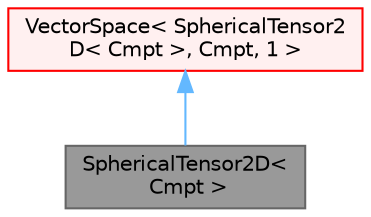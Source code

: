digraph "SphericalTensor2D&lt; Cmpt &gt;"
{
 // LATEX_PDF_SIZE
  bgcolor="transparent";
  edge [fontname=Helvetica,fontsize=10,labelfontname=Helvetica,labelfontsize=10];
  node [fontname=Helvetica,fontsize=10,shape=box,height=0.2,width=0.4];
  Node1 [id="Node000001",label="SphericalTensor2D\<\l Cmpt \>",height=0.2,width=0.4,color="gray40", fillcolor="grey60", style="filled", fontcolor="black",tooltip="A templated (2 x 2) diagonal tensor of objects of <T>, effectively containing 1 element,..."];
  Node2 -> Node1 [id="edge1_Node000001_Node000002",dir="back",color="steelblue1",style="solid",tooltip=" "];
  Node2 [id="Node000002",label="VectorSpace\< SphericalTensor2\lD\< Cmpt \>, Cmpt, 1 \>",height=0.2,width=0.4,color="red", fillcolor="#FFF0F0", style="filled",URL="$classFoam_1_1VectorSpace.html",tooltip=" "];
}
